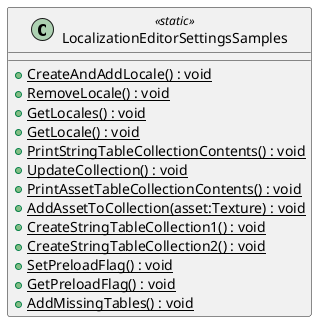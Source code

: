 @startuml
class LocalizationEditorSettingsSamples <<static>> {
    + {static} CreateAndAddLocale() : void
    + {static} RemoveLocale() : void
    + {static} GetLocales() : void
    + {static} GetLocale() : void
    + {static} PrintStringTableCollectionContents() : void
    + {static} UpdateCollection() : void
    + {static} PrintAssetTableCollectionContents() : void
    + {static} AddAssetToCollection(asset:Texture) : void
    + {static} CreateStringTableCollection1() : void
    + {static} CreateStringTableCollection2() : void
    + {static} SetPreloadFlag() : void
    + {static} GetPreloadFlag() : void
    + {static} AddMissingTables() : void
}
@enduml
